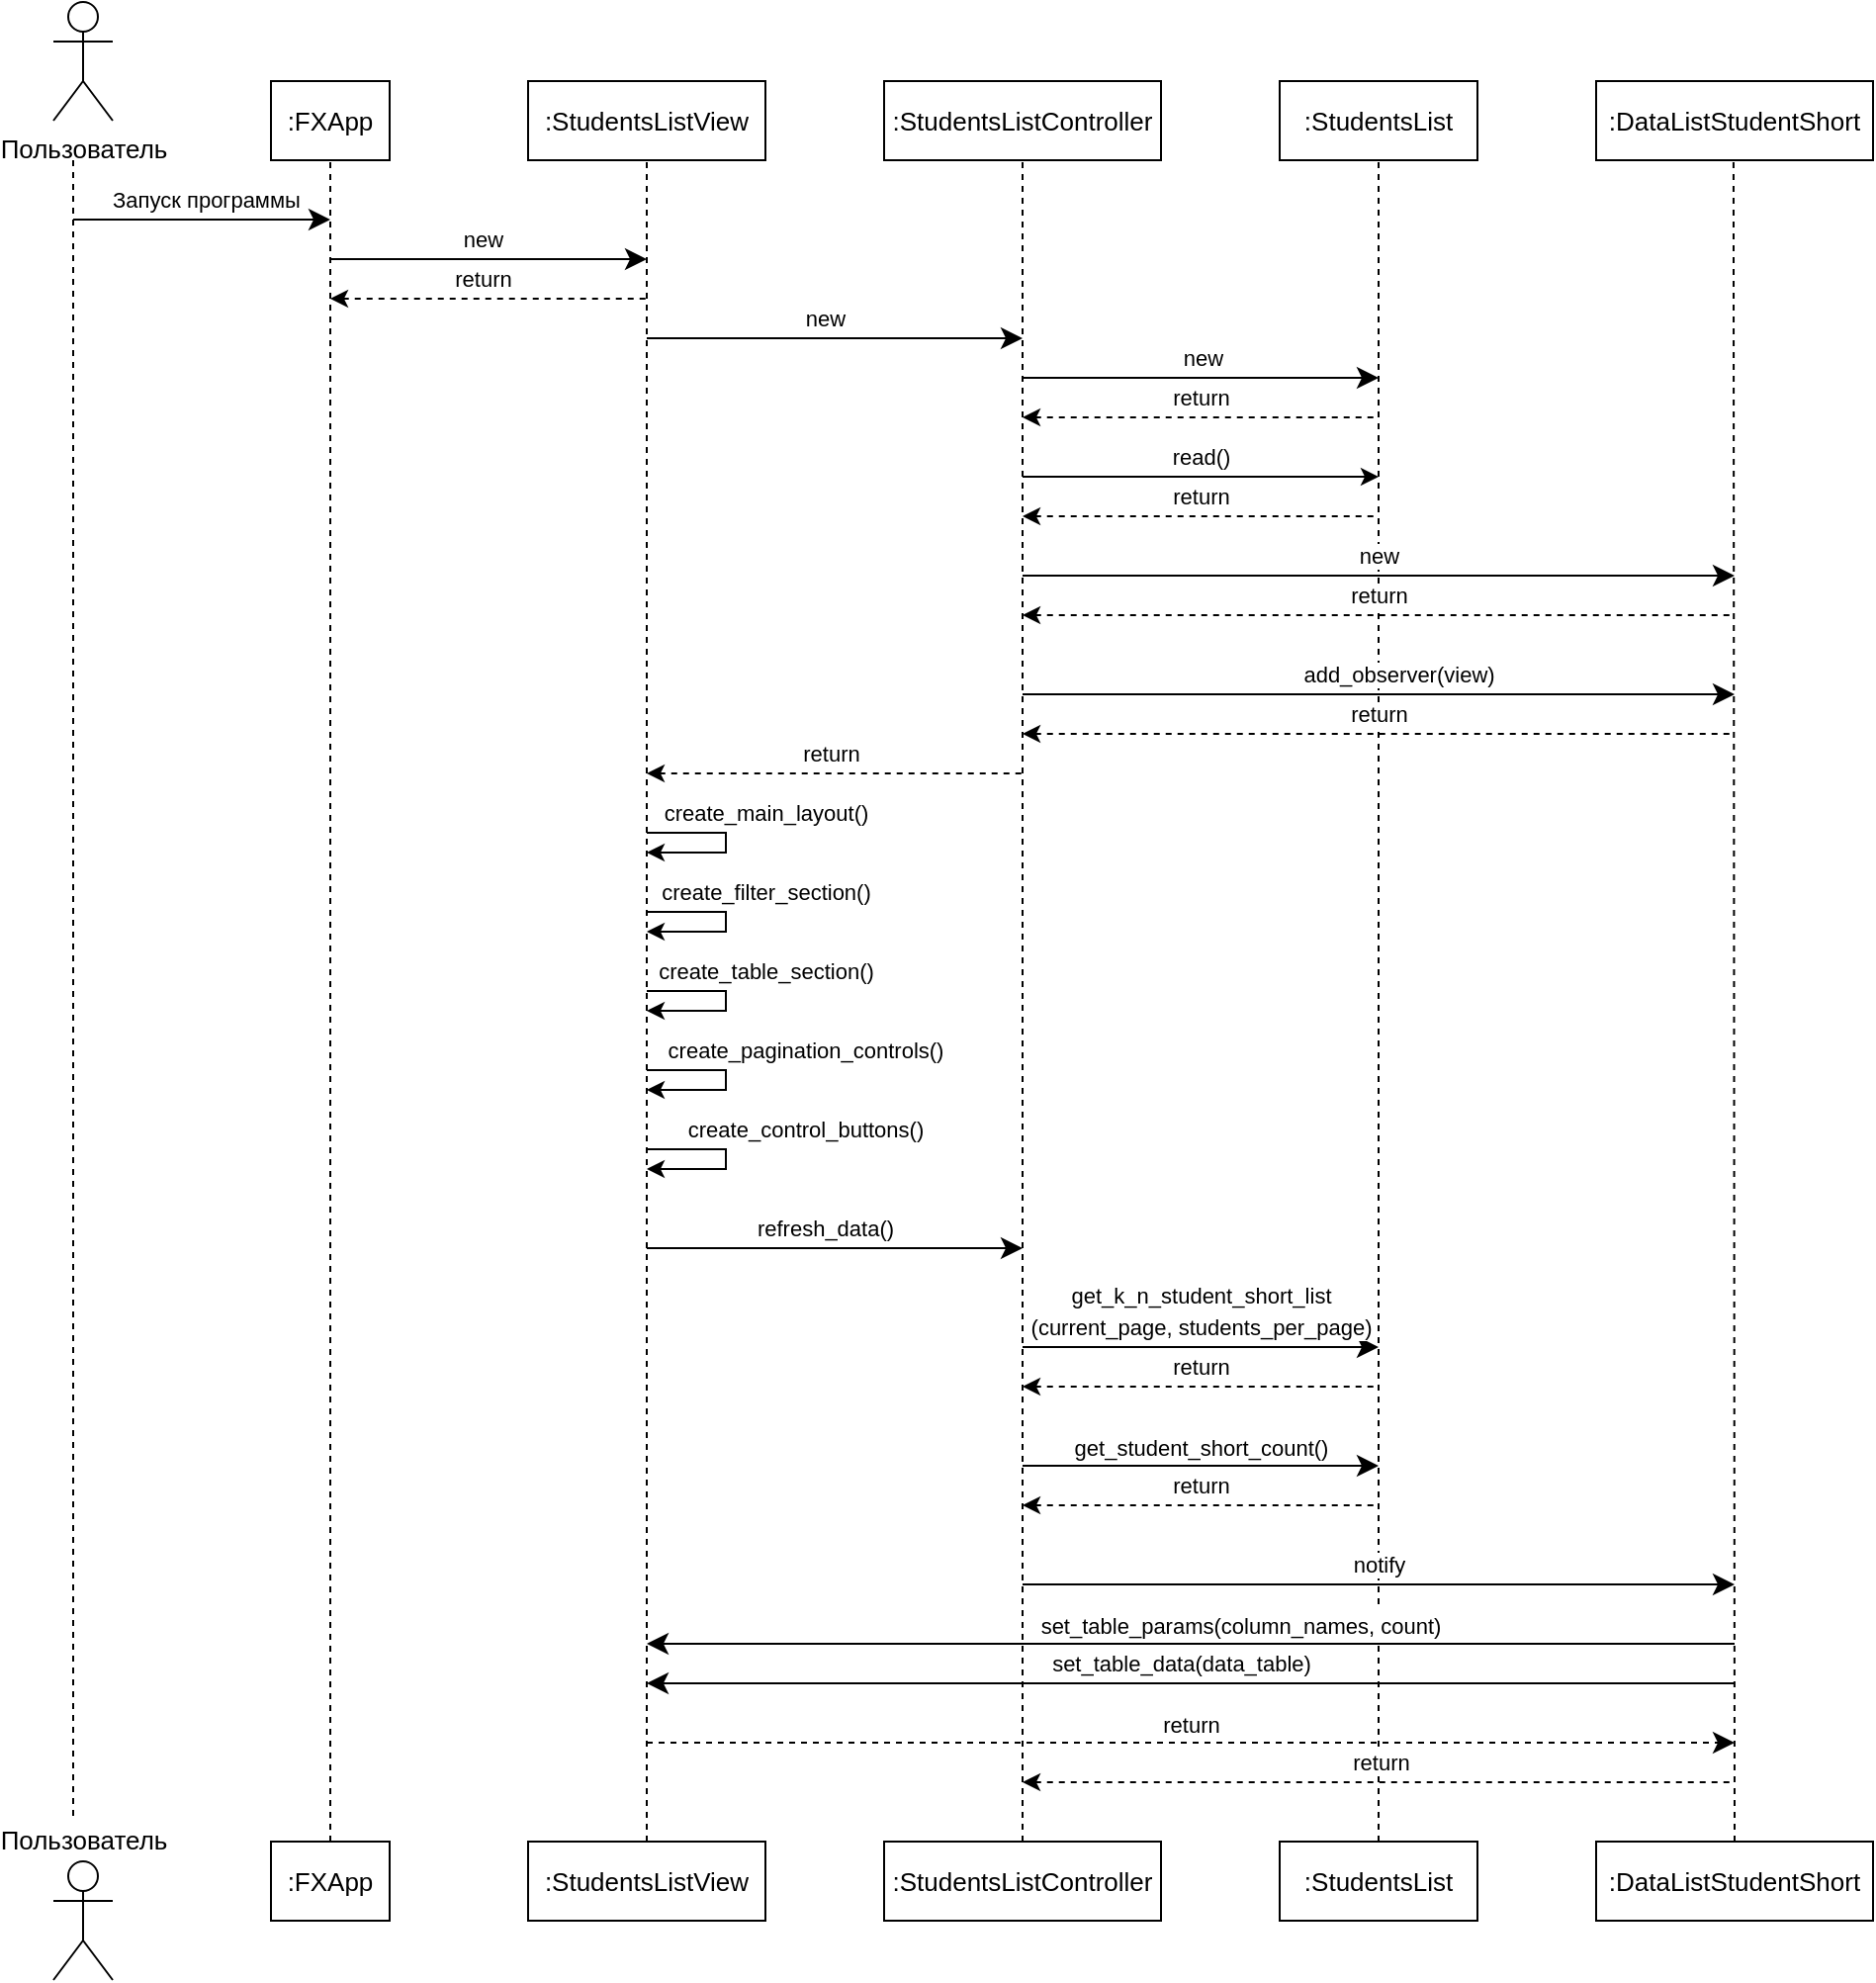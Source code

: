 <mxfile version="26.0.6">
  <diagram name="Page-1" id="2YBvvXClWsGukQMizWep">
    <mxGraphModel dx="1431" dy="649" grid="1" gridSize="10" guides="1" tooltips="1" connect="1" arrows="1" fold="1" page="1" pageScale="1" pageWidth="850" pageHeight="1100" math="0" shadow="0">
      <root>
        <mxCell id="0" />
        <mxCell id="1" parent="0" />
        <mxCell id="DcK7qfO0fMDPadU4-bJH-3" value="" style="edgeStyle=orthogonalEdgeStyle;rounded=0;orthogonalLoop=1;jettySize=auto;html=1;endArrow=none;endFill=0;fontSize=13;dashed=1;" parent="1" edge="1">
          <mxGeometry relative="1" as="geometry">
            <mxPoint x="220" y="120" as="sourcePoint" />
            <mxPoint x="220" y="960" as="targetPoint" />
            <Array as="points">
              <mxPoint x="220" y="120" />
              <mxPoint x="220" y="640" />
            </Array>
          </mxGeometry>
        </mxCell>
        <mxCell id="DcK7qfO0fMDPadU4-bJH-1" value="Пользователь" style="shape=umlActor;verticalLabelPosition=bottom;verticalAlign=top;html=1;outlineConnect=0;fontSize=13;" parent="1" vertex="1">
          <mxGeometry x="210" y="40" width="30" height="60" as="geometry" />
        </mxCell>
        <mxCell id="DcK7qfO0fMDPadU4-bJH-2" value="Пользователь" style="shape=umlActor;verticalLabelPosition=top;verticalAlign=bottom;html=1;outlineConnect=0;labelPosition=center;align=center;fontSize=13;" parent="1" vertex="1">
          <mxGeometry x="210" y="980" width="30" height="60" as="geometry" />
        </mxCell>
        <mxCell id="DcK7qfO0fMDPadU4-bJH-4" value=":FXApp" style="rounded=0;whiteSpace=wrap;html=1;fontSize=13;" parent="1" vertex="1">
          <mxGeometry x="320" y="80" width="60" height="40" as="geometry" />
        </mxCell>
        <mxCell id="DcK7qfO0fMDPadU4-bJH-5" value=":FXApp" style="rounded=0;whiteSpace=wrap;html=1;fontSize=13;" parent="1" vertex="1">
          <mxGeometry x="320" y="970" width="60" height="40" as="geometry" />
        </mxCell>
        <mxCell id="DcK7qfO0fMDPadU4-bJH-7" value=":StudentsListView" style="rounded=0;whiteSpace=wrap;html=1;fontSize=13;" parent="1" vertex="1">
          <mxGeometry x="450" y="80" width="120" height="40" as="geometry" />
        </mxCell>
        <mxCell id="DcK7qfO0fMDPadU4-bJH-8" value=":StudentsListView" style="rounded=0;whiteSpace=wrap;html=1;fontSize=13;" parent="1" vertex="1">
          <mxGeometry x="450" y="970" width="120" height="40" as="geometry" />
        </mxCell>
        <mxCell id="DcK7qfO0fMDPadU4-bJH-11" value=":StudentsListController" style="rounded=0;whiteSpace=wrap;html=1;fontSize=13;" parent="1" vertex="1">
          <mxGeometry x="630" y="970" width="140" height="40" as="geometry" />
        </mxCell>
        <mxCell id="DcK7qfO0fMDPadU4-bJH-15" value=":StudentsListController" style="rounded=0;whiteSpace=wrap;html=1;fontSize=13;" parent="1" vertex="1">
          <mxGeometry x="630" y="80" width="140" height="40" as="geometry" />
        </mxCell>
        <mxCell id="DcK7qfO0fMDPadU4-bJH-19" value=":StudentsList" style="rounded=0;whiteSpace=wrap;html=1;fontSize=13;" parent="1" vertex="1">
          <mxGeometry x="830" y="80" width="100" height="40" as="geometry" />
        </mxCell>
        <mxCell id="DcK7qfO0fMDPadU4-bJH-20" value=":StudentsList" style="rounded=0;whiteSpace=wrap;html=1;fontSize=13;" parent="1" vertex="1">
          <mxGeometry x="830" y="970" width="100" height="40" as="geometry" />
        </mxCell>
        <mxCell id="DcK7qfO0fMDPadU4-bJH-22" value=":DataListStudentShort" style="rounded=0;whiteSpace=wrap;html=1;fontSize=13;" parent="1" vertex="1">
          <mxGeometry x="990" y="80" width="140" height="40" as="geometry" />
        </mxCell>
        <mxCell id="DcK7qfO0fMDPadU4-bJH-23" value=":DataListStudentShort" style="rounded=0;whiteSpace=wrap;html=1;fontSize=13;" parent="1" vertex="1">
          <mxGeometry x="990" y="970" width="140" height="40" as="geometry" />
        </mxCell>
        <mxCell id="DcK7qfO0fMDPadU4-bJH-25" value="" style="endArrow=classic;html=1;rounded=0;endSize=8;fontSize=13;" parent="1" edge="1">
          <mxGeometry width="50" height="50" relative="1" as="geometry">
            <mxPoint x="220" y="150" as="sourcePoint" />
            <mxPoint x="350" y="150" as="targetPoint" />
          </mxGeometry>
        </mxCell>
        <mxCell id="DcK7qfO0fMDPadU4-bJH-43" value="Запуск программы" style="edgeLabel;html=1;align=center;verticalAlign=middle;resizable=0;points=[];fontSize=11;" parent="DcK7qfO0fMDPadU4-bJH-25" vertex="1" connectable="0">
          <mxGeometry x="-0.357" y="-2" relative="1" as="geometry">
            <mxPoint x="25" y="-12" as="offset" />
          </mxGeometry>
        </mxCell>
        <mxCell id="DcK7qfO0fMDPadU4-bJH-50" value="" style="endArrow=none;html=1;rounded=0;entryX=0.5;entryY=1;entryDx=0;entryDy=0;fontSize=13;exitX=0.5;exitY=0;exitDx=0;exitDy=0;dashed=1;" parent="1" source="DcK7qfO0fMDPadU4-bJH-8" target="DcK7qfO0fMDPadU4-bJH-7" edge="1">
          <mxGeometry width="50" height="50" relative="1" as="geometry">
            <mxPoint x="510" y="720" as="sourcePoint" />
            <mxPoint x="560" y="670" as="targetPoint" />
          </mxGeometry>
        </mxCell>
        <mxCell id="DcK7qfO0fMDPadU4-bJH-52" value="" style="endArrow=none;html=1;rounded=0;exitX=0.5;exitY=0;exitDx=0;exitDy=0;fontSize=13;dashed=1;" parent="1" source="DcK7qfO0fMDPadU4-bJH-11" edge="1">
          <mxGeometry width="50" height="50" relative="1" as="geometry">
            <mxPoint x="650" y="170" as="sourcePoint" />
            <mxPoint x="700" y="120" as="targetPoint" />
            <Array as="points">
              <mxPoint x="700" y="690" />
            </Array>
          </mxGeometry>
        </mxCell>
        <mxCell id="DcK7qfO0fMDPadU4-bJH-53" value="" style="endArrow=none;html=1;rounded=0;exitX=0.5;exitY=0;exitDx=0;exitDy=0;fontSize=13;dashed=1;" parent="1" source="DcK7qfO0fMDPadU4-bJH-20" edge="1">
          <mxGeometry width="50" height="50" relative="1" as="geometry">
            <mxPoint x="830" y="170" as="sourcePoint" />
            <mxPoint x="880" y="120" as="targetPoint" />
          </mxGeometry>
        </mxCell>
        <mxCell id="DcK7qfO0fMDPadU4-bJH-54" value="" style="endArrow=none;html=1;rounded=0;exitX=0.5;exitY=0;exitDx=0;exitDy=0;fontSize=13;dashed=1;" parent="1" source="DcK7qfO0fMDPadU4-bJH-23" edge="1">
          <mxGeometry width="50" height="50" relative="1" as="geometry">
            <mxPoint x="1059.47" y="720" as="sourcePoint" />
            <mxPoint x="1059.47" y="120" as="targetPoint" />
          </mxGeometry>
        </mxCell>
        <mxCell id="DcK7qfO0fMDPadU4-bJH-59" value="" style="endArrow=none;html=1;rounded=0;entryX=0.5;entryY=1;entryDx=0;entryDy=0;fontSize=13;exitX=0.5;exitY=0;exitDx=0;exitDy=0;dashed=1;" parent="1" source="DcK7qfO0fMDPadU4-bJH-5" edge="1">
          <mxGeometry width="50" height="50" relative="1" as="geometry">
            <mxPoint x="350" y="750" as="sourcePoint" />
            <mxPoint x="350" y="120" as="targetPoint" />
          </mxGeometry>
        </mxCell>
        <mxCell id="8KaN66j-5YE_tGuYA4_8-3" value="" style="endArrow=classic;html=1;rounded=0;endSize=8;fontSize=13;" edge="1" parent="1">
          <mxGeometry width="50" height="50" relative="1" as="geometry">
            <mxPoint x="350" y="170" as="sourcePoint" />
            <mxPoint x="510" y="170" as="targetPoint" />
          </mxGeometry>
        </mxCell>
        <mxCell id="8KaN66j-5YE_tGuYA4_8-4" value="new" style="edgeLabel;html=1;align=center;verticalAlign=middle;resizable=0;points=[];fontSize=11;" vertex="1" connectable="0" parent="8KaN66j-5YE_tGuYA4_8-3">
          <mxGeometry x="-0.357" y="-2" relative="1" as="geometry">
            <mxPoint x="25" y="-12" as="offset" />
          </mxGeometry>
        </mxCell>
        <mxCell id="8KaN66j-5YE_tGuYA4_8-5" value="" style="endArrow=classic;html=1;rounded=0;endSize=8;fontSize=13;" edge="1" parent="1">
          <mxGeometry width="50" height="50" relative="1" as="geometry">
            <mxPoint x="510" y="210" as="sourcePoint" />
            <mxPoint x="700" y="210" as="targetPoint" />
          </mxGeometry>
        </mxCell>
        <mxCell id="8KaN66j-5YE_tGuYA4_8-6" value="new" style="edgeLabel;html=1;align=center;verticalAlign=middle;resizable=0;points=[];fontSize=11;" vertex="1" connectable="0" parent="8KaN66j-5YE_tGuYA4_8-5">
          <mxGeometry x="-0.357" y="-2" relative="1" as="geometry">
            <mxPoint x="29" y="-12" as="offset" />
          </mxGeometry>
        </mxCell>
        <mxCell id="8KaN66j-5YE_tGuYA4_8-7" value="" style="endArrow=classic;html=1;rounded=0;endSize=8;fontSize=13;" edge="1" parent="1">
          <mxGeometry width="50" height="50" relative="1" as="geometry">
            <mxPoint x="700" y="230" as="sourcePoint" />
            <mxPoint x="880" y="230" as="targetPoint" />
          </mxGeometry>
        </mxCell>
        <mxCell id="8KaN66j-5YE_tGuYA4_8-8" value="new" style="edgeLabel;html=1;align=center;verticalAlign=middle;resizable=0;points=[];fontSize=11;" vertex="1" connectable="0" parent="8KaN66j-5YE_tGuYA4_8-7">
          <mxGeometry x="-0.357" y="-2" relative="1" as="geometry">
            <mxPoint x="33" y="-12" as="offset" />
          </mxGeometry>
        </mxCell>
        <mxCell id="8KaN66j-5YE_tGuYA4_8-9" value="" style="endArrow=classic;html=1;rounded=0;" edge="1" parent="1">
          <mxGeometry width="50" height="50" relative="1" as="geometry">
            <mxPoint x="700" y="280" as="sourcePoint" />
            <mxPoint x="880" y="280" as="targetPoint" />
            <Array as="points">
              <mxPoint x="740" y="280" />
            </Array>
          </mxGeometry>
        </mxCell>
        <mxCell id="8KaN66j-5YE_tGuYA4_8-10" value="read()" style="edgeLabel;html=1;align=center;verticalAlign=middle;resizable=0;points=[];" vertex="1" connectable="0" parent="8KaN66j-5YE_tGuYA4_8-9">
          <mxGeometry x="-0.667" y="-3" relative="1" as="geometry">
            <mxPoint x="60" y="-13" as="offset" />
          </mxGeometry>
        </mxCell>
        <mxCell id="8KaN66j-5YE_tGuYA4_8-13" value="" style="endArrow=classic;html=1;rounded=0;endSize=8;fontSize=13;" edge="1" parent="1">
          <mxGeometry width="50" height="50" relative="1" as="geometry">
            <mxPoint x="700" y="330" as="sourcePoint" />
            <mxPoint x="1060" y="330" as="targetPoint" />
          </mxGeometry>
        </mxCell>
        <mxCell id="8KaN66j-5YE_tGuYA4_8-14" value="new" style="edgeLabel;html=1;align=center;verticalAlign=middle;resizable=0;points=[];fontSize=11;" vertex="1" connectable="0" parent="8KaN66j-5YE_tGuYA4_8-13">
          <mxGeometry x="-0.357" y="-2" relative="1" as="geometry">
            <mxPoint x="64" y="-12" as="offset" />
          </mxGeometry>
        </mxCell>
        <mxCell id="8KaN66j-5YE_tGuYA4_8-15" value="" style="endArrow=classic;html=1;rounded=0;endSize=8;fontSize=13;" edge="1" parent="1">
          <mxGeometry width="50" height="50" relative="1" as="geometry">
            <mxPoint x="700" y="390" as="sourcePoint" />
            <mxPoint x="1060" y="390" as="targetPoint" />
          </mxGeometry>
        </mxCell>
        <mxCell id="8KaN66j-5YE_tGuYA4_8-16" value="add_observer(view)" style="edgeLabel;html=1;align=center;verticalAlign=middle;resizable=0;points=[];fontSize=11;" vertex="1" connectable="0" parent="8KaN66j-5YE_tGuYA4_8-15">
          <mxGeometry x="-0.357" y="-2" relative="1" as="geometry">
            <mxPoint x="74" y="-12" as="offset" />
          </mxGeometry>
        </mxCell>
        <mxCell id="8KaN66j-5YE_tGuYA4_8-17" value="create_main_layout()" style="endArrow=classic;html=1;rounded=0;" edge="1" parent="1">
          <mxGeometry x="-0.111" y="22" width="50" height="50" relative="1" as="geometry">
            <mxPoint x="510" y="460" as="sourcePoint" />
            <mxPoint x="510" y="470" as="targetPoint" />
            <Array as="points">
              <mxPoint x="550" y="460" />
              <mxPoint x="550" y="470" />
              <mxPoint x="530" y="470" />
            </Array>
            <mxPoint x="-2" y="-10" as="offset" />
          </mxGeometry>
        </mxCell>
        <mxCell id="8KaN66j-5YE_tGuYA4_8-19" value="create_filter_section()" style="endArrow=classic;html=1;rounded=0;" edge="1" parent="1">
          <mxGeometry x="-0.111" y="22" width="50" height="50" relative="1" as="geometry">
            <mxPoint x="510" y="500" as="sourcePoint" />
            <mxPoint x="510" y="510" as="targetPoint" />
            <Array as="points">
              <mxPoint x="550" y="500" />
              <mxPoint x="550" y="510" />
            </Array>
            <mxPoint x="-2" y="-10" as="offset" />
          </mxGeometry>
        </mxCell>
        <mxCell id="8KaN66j-5YE_tGuYA4_8-20" value="create_table_section()" style="endArrow=classic;html=1;rounded=0;" edge="1" parent="1">
          <mxGeometry x="-0.111" y="22" width="50" height="50" relative="1" as="geometry">
            <mxPoint x="510" y="540" as="sourcePoint" />
            <mxPoint x="510" y="550" as="targetPoint" />
            <Array as="points">
              <mxPoint x="550" y="540" />
              <mxPoint x="550" y="550" />
              <mxPoint x="530" y="550" />
            </Array>
            <mxPoint x="-2" y="-10" as="offset" />
          </mxGeometry>
        </mxCell>
        <mxCell id="8KaN66j-5YE_tGuYA4_8-21" value="create_pagination_controls()" style="endArrow=classic;html=1;rounded=0;" edge="1" parent="1">
          <mxGeometry x="-0.111" y="41" width="50" height="50" relative="1" as="geometry">
            <mxPoint x="510" y="580" as="sourcePoint" />
            <mxPoint x="510" y="590" as="targetPoint" />
            <Array as="points">
              <mxPoint x="550" y="580" />
              <mxPoint x="550" y="590" />
              <mxPoint x="530" y="590" />
            </Array>
            <mxPoint x="-1" y="-10" as="offset" />
          </mxGeometry>
        </mxCell>
        <mxCell id="8KaN66j-5YE_tGuYA4_8-22" value="create_control_buttons()" style="endArrow=classic;html=1;rounded=0;" edge="1" parent="1">
          <mxGeometry x="-0.111" y="41" width="50" height="50" relative="1" as="geometry">
            <mxPoint x="510" y="620" as="sourcePoint" />
            <mxPoint x="510" y="630" as="targetPoint" />
            <Array as="points">
              <mxPoint x="550" y="620" />
              <mxPoint x="550" y="630" />
              <mxPoint x="530" y="630" />
            </Array>
            <mxPoint x="-1" y="-10" as="offset" />
          </mxGeometry>
        </mxCell>
        <mxCell id="8KaN66j-5YE_tGuYA4_8-23" value="" style="endArrow=classic;html=1;rounded=0;endSize=8;fontSize=13;" edge="1" parent="1">
          <mxGeometry width="50" height="50" relative="1" as="geometry">
            <mxPoint x="510" y="670" as="sourcePoint" />
            <mxPoint x="700" y="670" as="targetPoint" />
          </mxGeometry>
        </mxCell>
        <mxCell id="8KaN66j-5YE_tGuYA4_8-24" value="refresh_data()" style="edgeLabel;html=1;align=center;verticalAlign=middle;resizable=0;points=[];fontSize=11;" vertex="1" connectable="0" parent="8KaN66j-5YE_tGuYA4_8-23">
          <mxGeometry x="-0.357" y="-2" relative="1" as="geometry">
            <mxPoint x="29" y="-12" as="offset" />
          </mxGeometry>
        </mxCell>
        <mxCell id="8KaN66j-5YE_tGuYA4_8-25" value="&lt;font style=&quot;font-size: 11px;&quot;&gt;get_k_n_student_short_list&lt;/font&gt;&lt;div&gt;&lt;font style=&quot;font-size: 11px;&quot;&gt;(current_page, students_per_page)&lt;/font&gt;&lt;/div&gt;" style="endArrow=classic;html=1;rounded=0;endSize=8;fontSize=13;" edge="1" parent="1">
          <mxGeometry y="19" width="50" height="50" relative="1" as="geometry">
            <mxPoint x="700" y="720" as="sourcePoint" />
            <mxPoint x="880" y="720" as="targetPoint" />
            <mxPoint as="offset" />
          </mxGeometry>
        </mxCell>
        <mxCell id="8KaN66j-5YE_tGuYA4_8-27" value="&lt;span style=&quot;font-size: 11px;&quot;&gt;get_student_short_count()&lt;/span&gt;" style="endArrow=classic;html=1;rounded=0;endSize=8;fontSize=13;" edge="1" parent="1">
          <mxGeometry y="10" width="50" height="50" relative="1" as="geometry">
            <mxPoint x="700" y="780" as="sourcePoint" />
            <mxPoint x="880" y="780" as="targetPoint" />
            <mxPoint as="offset" />
          </mxGeometry>
        </mxCell>
        <mxCell id="8KaN66j-5YE_tGuYA4_8-28" value="&lt;span style=&quot;font-size: 11px;&quot;&gt;set_table_params(column_names, count)&lt;/span&gt;" style="endArrow=classic;html=1;rounded=0;endSize=8;fontSize=13;" edge="1" parent="1">
          <mxGeometry x="-0.091" y="-10" width="50" height="50" relative="1" as="geometry">
            <mxPoint x="1060" y="870" as="sourcePoint" />
            <mxPoint x="510" y="870" as="targetPoint" />
            <mxPoint as="offset" />
          </mxGeometry>
        </mxCell>
        <mxCell id="8KaN66j-5YE_tGuYA4_8-29" value="" style="endArrow=classic;html=1;rounded=0;endSize=8;fontSize=13;" edge="1" parent="1">
          <mxGeometry x="0.018" y="-10" width="50" height="50" relative="1" as="geometry">
            <mxPoint x="1060" y="890" as="sourcePoint" />
            <mxPoint x="510" y="890" as="targetPoint" />
            <mxPoint as="offset" />
          </mxGeometry>
        </mxCell>
        <mxCell id="8KaN66j-5YE_tGuYA4_8-31" value="set_table_data(data_table)" style="edgeLabel;html=1;align=center;verticalAlign=middle;resizable=0;points=[];" vertex="1" connectable="0" parent="8KaN66j-5YE_tGuYA4_8-29">
          <mxGeometry x="-0.033" y="-2" relative="1" as="geometry">
            <mxPoint x="-14" y="-8" as="offset" />
          </mxGeometry>
        </mxCell>
        <mxCell id="8KaN66j-5YE_tGuYA4_8-32" value="" style="endArrow=classic;html=1;rounded=0;endSize=8;fontSize=13;" edge="1" parent="1">
          <mxGeometry y="10" width="50" height="50" relative="1" as="geometry">
            <mxPoint x="700" y="840" as="sourcePoint" />
            <mxPoint x="1060" y="840" as="targetPoint" />
            <mxPoint as="offset" />
          </mxGeometry>
        </mxCell>
        <mxCell id="8KaN66j-5YE_tGuYA4_8-51" value="notify" style="edgeLabel;html=1;align=center;verticalAlign=middle;resizable=0;points=[];" vertex="1" connectable="0" parent="8KaN66j-5YE_tGuYA4_8-32">
          <mxGeometry x="-0.455" y="-2" relative="1" as="geometry">
            <mxPoint x="82" y="-12" as="offset" />
          </mxGeometry>
        </mxCell>
        <mxCell id="8KaN66j-5YE_tGuYA4_8-37" value="" style="endArrow=none;html=1;rounded=0;endSize=8;fontSize=13;dashed=1;endFill=0;startArrow=classic;startFill=1;" edge="1" parent="1">
          <mxGeometry width="50" height="50" relative="1" as="geometry">
            <mxPoint x="350" y="190" as="sourcePoint" />
            <mxPoint x="510" y="190" as="targetPoint" />
          </mxGeometry>
        </mxCell>
        <mxCell id="8KaN66j-5YE_tGuYA4_8-38" value="return" style="edgeLabel;html=1;align=center;verticalAlign=middle;resizable=0;points=[];fontSize=11;" vertex="1" connectable="0" parent="8KaN66j-5YE_tGuYA4_8-37">
          <mxGeometry x="-0.357" y="-2" relative="1" as="geometry">
            <mxPoint x="25" y="-12" as="offset" />
          </mxGeometry>
        </mxCell>
        <mxCell id="8KaN66j-5YE_tGuYA4_8-39" value="" style="endArrow=none;html=1;rounded=0;endSize=8;fontSize=13;dashed=1;endFill=0;startArrow=classic;startFill=1;" edge="1" parent="1">
          <mxGeometry width="50" height="50" relative="1" as="geometry">
            <mxPoint x="700" y="250" as="sourcePoint" />
            <mxPoint x="880" y="250" as="targetPoint" />
          </mxGeometry>
        </mxCell>
        <mxCell id="8KaN66j-5YE_tGuYA4_8-40" value="return" style="edgeLabel;html=1;align=center;verticalAlign=middle;resizable=0;points=[];fontSize=11;" vertex="1" connectable="0" parent="8KaN66j-5YE_tGuYA4_8-39">
          <mxGeometry x="-0.357" y="-2" relative="1" as="geometry">
            <mxPoint x="32" y="-12" as="offset" />
          </mxGeometry>
        </mxCell>
        <mxCell id="8KaN66j-5YE_tGuYA4_8-41" value="" style="endArrow=none;html=1;rounded=0;endSize=8;fontSize=13;dashed=1;endFill=0;startArrow=classic;startFill=1;" edge="1" parent="1">
          <mxGeometry width="50" height="50" relative="1" as="geometry">
            <mxPoint x="700" y="350" as="sourcePoint" />
            <mxPoint x="1060" y="350" as="targetPoint" />
          </mxGeometry>
        </mxCell>
        <mxCell id="8KaN66j-5YE_tGuYA4_8-42" value="return" style="edgeLabel;html=1;align=center;verticalAlign=middle;resizable=0;points=[];fontSize=11;" vertex="1" connectable="0" parent="8KaN66j-5YE_tGuYA4_8-41">
          <mxGeometry x="-0.357" y="-2" relative="1" as="geometry">
            <mxPoint x="64" y="-12" as="offset" />
          </mxGeometry>
        </mxCell>
        <mxCell id="8KaN66j-5YE_tGuYA4_8-43" value="" style="endArrow=none;html=1;rounded=0;endSize=8;fontSize=13;dashed=1;endFill=0;startArrow=classic;startFill=1;" edge="1" parent="1">
          <mxGeometry width="50" height="50" relative="1" as="geometry">
            <mxPoint x="700" y="410" as="sourcePoint" />
            <mxPoint x="1060" y="410" as="targetPoint" />
          </mxGeometry>
        </mxCell>
        <mxCell id="8KaN66j-5YE_tGuYA4_8-44" value="return" style="edgeLabel;html=1;align=center;verticalAlign=middle;resizable=0;points=[];fontSize=11;" vertex="1" connectable="0" parent="8KaN66j-5YE_tGuYA4_8-43">
          <mxGeometry x="-0.357" y="-2" relative="1" as="geometry">
            <mxPoint x="64" y="-12" as="offset" />
          </mxGeometry>
        </mxCell>
        <mxCell id="8KaN66j-5YE_tGuYA4_8-45" value="" style="endArrow=none;html=1;rounded=0;endSize=8;fontSize=13;dashed=1;endFill=0;startArrow=classic;startFill=1;" edge="1" parent="1">
          <mxGeometry width="50" height="50" relative="1" as="geometry">
            <mxPoint x="510" y="430" as="sourcePoint" />
            <mxPoint x="700" y="430" as="targetPoint" />
          </mxGeometry>
        </mxCell>
        <mxCell id="8KaN66j-5YE_tGuYA4_8-46" value="return" style="edgeLabel;html=1;align=center;verticalAlign=middle;resizable=0;points=[];fontSize=11;" vertex="1" connectable="0" parent="8KaN66j-5YE_tGuYA4_8-45">
          <mxGeometry x="-0.357" y="-2" relative="1" as="geometry">
            <mxPoint x="32" y="-12" as="offset" />
          </mxGeometry>
        </mxCell>
        <mxCell id="8KaN66j-5YE_tGuYA4_8-47" value="" style="endArrow=none;html=1;rounded=0;endSize=8;fontSize=13;dashed=1;endFill=0;startArrow=classic;startFill=1;" edge="1" parent="1">
          <mxGeometry width="50" height="50" relative="1" as="geometry">
            <mxPoint x="700" y="740" as="sourcePoint" />
            <mxPoint x="880" y="740" as="targetPoint" />
          </mxGeometry>
        </mxCell>
        <mxCell id="8KaN66j-5YE_tGuYA4_8-48" value="return" style="edgeLabel;html=1;align=center;verticalAlign=middle;resizable=0;points=[];fontSize=11;" vertex="1" connectable="0" parent="8KaN66j-5YE_tGuYA4_8-47">
          <mxGeometry x="-0.357" y="-2" relative="1" as="geometry">
            <mxPoint x="32" y="-12" as="offset" />
          </mxGeometry>
        </mxCell>
        <mxCell id="8KaN66j-5YE_tGuYA4_8-49" value="" style="endArrow=none;html=1;rounded=0;endSize=8;fontSize=13;dashed=1;endFill=0;startArrow=classic;startFill=1;" edge="1" parent="1">
          <mxGeometry width="50" height="50" relative="1" as="geometry">
            <mxPoint x="700" y="800" as="sourcePoint" />
            <mxPoint x="880" y="800" as="targetPoint" />
          </mxGeometry>
        </mxCell>
        <mxCell id="8KaN66j-5YE_tGuYA4_8-50" value="return" style="edgeLabel;html=1;align=center;verticalAlign=middle;resizable=0;points=[];fontSize=11;" vertex="1" connectable="0" parent="8KaN66j-5YE_tGuYA4_8-49">
          <mxGeometry x="-0.357" y="-2" relative="1" as="geometry">
            <mxPoint x="32" y="-12" as="offset" />
          </mxGeometry>
        </mxCell>
        <mxCell id="8KaN66j-5YE_tGuYA4_8-52" value="" style="endArrow=none;html=1;rounded=0;endSize=8;fontSize=13;dashed=1;endFill=0;startArrow=classic;startFill=1;" edge="1" parent="1">
          <mxGeometry width="50" height="50" relative="1" as="geometry">
            <mxPoint x="700" y="300" as="sourcePoint" />
            <mxPoint x="880" y="300" as="targetPoint" />
          </mxGeometry>
        </mxCell>
        <mxCell id="8KaN66j-5YE_tGuYA4_8-53" value="return" style="edgeLabel;html=1;align=center;verticalAlign=middle;resizable=0;points=[];fontSize=11;" vertex="1" connectable="0" parent="8KaN66j-5YE_tGuYA4_8-52">
          <mxGeometry x="-0.357" y="-2" relative="1" as="geometry">
            <mxPoint x="32" y="-12" as="offset" />
          </mxGeometry>
        </mxCell>
        <mxCell id="8KaN66j-5YE_tGuYA4_8-54" value="&lt;font style=&quot;font-size: 11px;&quot;&gt;return&lt;/font&gt;" style="endArrow=classic;html=1;rounded=0;endSize=8;fontSize=13;dashed=1;" edge="1" parent="1">
          <mxGeometry y="10" width="50" height="50" relative="1" as="geometry">
            <mxPoint x="510" y="920" as="sourcePoint" />
            <mxPoint x="1060" y="920" as="targetPoint" />
            <mxPoint as="offset" />
          </mxGeometry>
        </mxCell>
        <mxCell id="8KaN66j-5YE_tGuYA4_8-58" value="" style="endArrow=none;html=1;rounded=0;endSize=8;fontSize=13;dashed=1;endFill=0;startArrow=classic;startFill=1;" edge="1" parent="1">
          <mxGeometry width="50" height="50" relative="1" as="geometry">
            <mxPoint x="700" y="940" as="sourcePoint" />
            <mxPoint x="1060" y="940" as="targetPoint" />
          </mxGeometry>
        </mxCell>
        <mxCell id="8KaN66j-5YE_tGuYA4_8-61" value="&lt;font&gt;return&lt;/font&gt;" style="edgeLabel;html=1;align=center;verticalAlign=middle;resizable=0;points=[];" vertex="1" connectable="0" parent="8KaN66j-5YE_tGuYA4_8-58">
          <mxGeometry x="0.063" y="2" relative="1" as="geometry">
            <mxPoint x="-11" y="-8" as="offset" />
          </mxGeometry>
        </mxCell>
      </root>
    </mxGraphModel>
  </diagram>
</mxfile>
